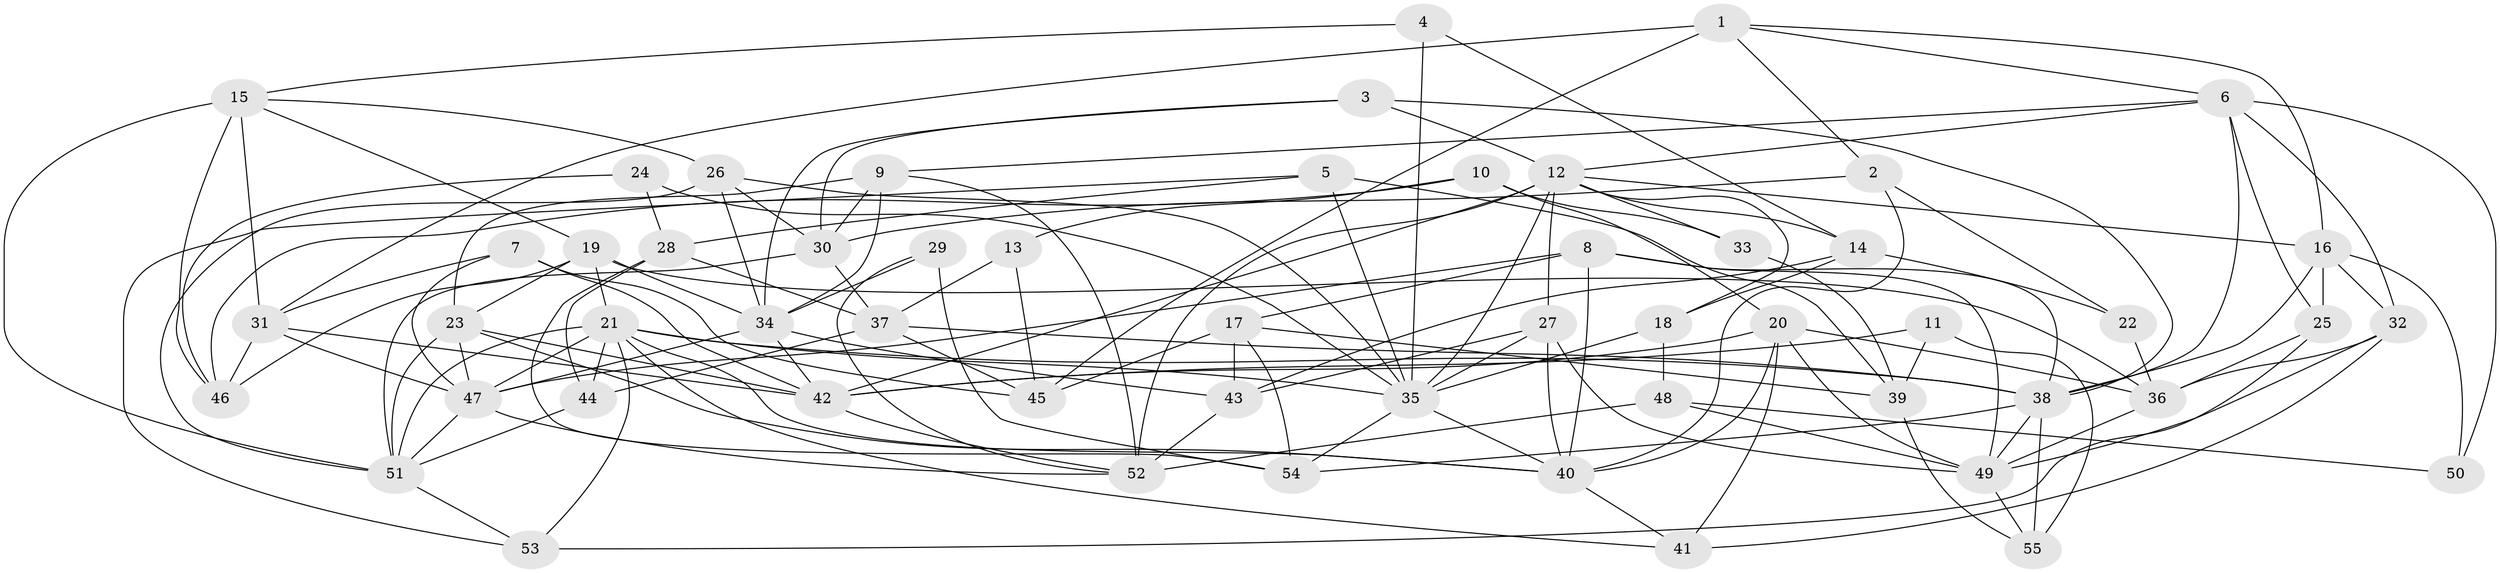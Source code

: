 // original degree distribution, {5: 0.20909090909090908, 4: 0.2818181818181818, 6: 0.09090909090909091, 2: 0.09090909090909091, 3: 0.3, 7: 0.01818181818181818, 8: 0.00909090909090909}
// Generated by graph-tools (version 1.1) at 2025/37/03/04/25 23:37:12]
// undirected, 55 vertices, 148 edges
graph export_dot {
  node [color=gray90,style=filled];
  1;
  2;
  3;
  4;
  5;
  6;
  7;
  8;
  9;
  10;
  11;
  12;
  13;
  14;
  15;
  16;
  17;
  18;
  19;
  20;
  21;
  22;
  23;
  24;
  25;
  26;
  27;
  28;
  29;
  30;
  31;
  32;
  33;
  34;
  35;
  36;
  37;
  38;
  39;
  40;
  41;
  42;
  43;
  44;
  45;
  46;
  47;
  48;
  49;
  50;
  51;
  52;
  53;
  54;
  55;
  1 -- 2 [weight=1.0];
  1 -- 6 [weight=1.0];
  1 -- 16 [weight=1.0];
  1 -- 31 [weight=1.0];
  1 -- 45 [weight=2.0];
  2 -- 22 [weight=1.0];
  2 -- 30 [weight=1.0];
  2 -- 40 [weight=1.0];
  3 -- 12 [weight=2.0];
  3 -- 30 [weight=1.0];
  3 -- 34 [weight=1.0];
  3 -- 38 [weight=1.0];
  4 -- 14 [weight=1.0];
  4 -- 15 [weight=1.0];
  4 -- 35 [weight=1.0];
  5 -- 28 [weight=1.0];
  5 -- 35 [weight=2.0];
  5 -- 39 [weight=2.0];
  5 -- 53 [weight=1.0];
  6 -- 9 [weight=1.0];
  6 -- 12 [weight=1.0];
  6 -- 25 [weight=1.0];
  6 -- 32 [weight=1.0];
  6 -- 38 [weight=1.0];
  6 -- 50 [weight=1.0];
  7 -- 31 [weight=1.0];
  7 -- 42 [weight=2.0];
  7 -- 45 [weight=1.0];
  7 -- 47 [weight=1.0];
  8 -- 17 [weight=2.0];
  8 -- 38 [weight=1.0];
  8 -- 40 [weight=1.0];
  8 -- 47 [weight=1.0];
  8 -- 49 [weight=1.0];
  9 -- 23 [weight=1.0];
  9 -- 30 [weight=1.0];
  9 -- 34 [weight=1.0];
  9 -- 52 [weight=1.0];
  10 -- 13 [weight=1.0];
  10 -- 20 [weight=1.0];
  10 -- 33 [weight=1.0];
  10 -- 46 [weight=1.0];
  11 -- 39 [weight=1.0];
  11 -- 42 [weight=3.0];
  11 -- 55 [weight=1.0];
  12 -- 14 [weight=1.0];
  12 -- 16 [weight=1.0];
  12 -- 18 [weight=2.0];
  12 -- 27 [weight=1.0];
  12 -- 33 [weight=1.0];
  12 -- 35 [weight=2.0];
  12 -- 42 [weight=1.0];
  12 -- 52 [weight=1.0];
  13 -- 37 [weight=1.0];
  13 -- 45 [weight=1.0];
  14 -- 18 [weight=1.0];
  14 -- 22 [weight=1.0];
  14 -- 43 [weight=1.0];
  15 -- 19 [weight=1.0];
  15 -- 26 [weight=1.0];
  15 -- 31 [weight=1.0];
  15 -- 46 [weight=1.0];
  15 -- 51 [weight=1.0];
  16 -- 25 [weight=1.0];
  16 -- 32 [weight=1.0];
  16 -- 38 [weight=1.0];
  16 -- 50 [weight=1.0];
  17 -- 39 [weight=1.0];
  17 -- 43 [weight=1.0];
  17 -- 45 [weight=1.0];
  17 -- 54 [weight=1.0];
  18 -- 35 [weight=1.0];
  18 -- 48 [weight=1.0];
  19 -- 21 [weight=1.0];
  19 -- 23 [weight=1.0];
  19 -- 34 [weight=1.0];
  19 -- 36 [weight=1.0];
  19 -- 46 [weight=1.0];
  20 -- 36 [weight=1.0];
  20 -- 40 [weight=1.0];
  20 -- 41 [weight=1.0];
  20 -- 42 [weight=1.0];
  20 -- 49 [weight=1.0];
  21 -- 35 [weight=1.0];
  21 -- 38 [weight=2.0];
  21 -- 40 [weight=1.0];
  21 -- 41 [weight=1.0];
  21 -- 44 [weight=2.0];
  21 -- 47 [weight=1.0];
  21 -- 51 [weight=1.0];
  21 -- 53 [weight=1.0];
  22 -- 36 [weight=1.0];
  23 -- 40 [weight=1.0];
  23 -- 42 [weight=1.0];
  23 -- 47 [weight=1.0];
  23 -- 51 [weight=1.0];
  24 -- 28 [weight=1.0];
  24 -- 35 [weight=1.0];
  24 -- 46 [weight=1.0];
  25 -- 36 [weight=2.0];
  25 -- 53 [weight=1.0];
  26 -- 30 [weight=1.0];
  26 -- 34 [weight=1.0];
  26 -- 35 [weight=2.0];
  26 -- 51 [weight=1.0];
  27 -- 35 [weight=1.0];
  27 -- 40 [weight=1.0];
  27 -- 43 [weight=1.0];
  27 -- 49 [weight=1.0];
  28 -- 37 [weight=1.0];
  28 -- 44 [weight=1.0];
  28 -- 54 [weight=1.0];
  29 -- 34 [weight=1.0];
  29 -- 52 [weight=1.0];
  29 -- 54 [weight=1.0];
  30 -- 37 [weight=1.0];
  30 -- 51 [weight=1.0];
  31 -- 42 [weight=2.0];
  31 -- 46 [weight=1.0];
  31 -- 47 [weight=1.0];
  32 -- 36 [weight=1.0];
  32 -- 41 [weight=1.0];
  32 -- 49 [weight=1.0];
  33 -- 39 [weight=1.0];
  34 -- 42 [weight=1.0];
  34 -- 43 [weight=1.0];
  34 -- 47 [weight=1.0];
  35 -- 40 [weight=1.0];
  35 -- 54 [weight=1.0];
  36 -- 49 [weight=1.0];
  37 -- 38 [weight=1.0];
  37 -- 44 [weight=1.0];
  37 -- 45 [weight=1.0];
  38 -- 49 [weight=1.0];
  38 -- 54 [weight=1.0];
  38 -- 55 [weight=1.0];
  39 -- 55 [weight=1.0];
  40 -- 41 [weight=1.0];
  42 -- 52 [weight=1.0];
  43 -- 52 [weight=1.0];
  44 -- 51 [weight=1.0];
  47 -- 51 [weight=1.0];
  47 -- 52 [weight=1.0];
  48 -- 49 [weight=1.0];
  48 -- 50 [weight=1.0];
  48 -- 52 [weight=1.0];
  49 -- 55 [weight=1.0];
  51 -- 53 [weight=1.0];
}
